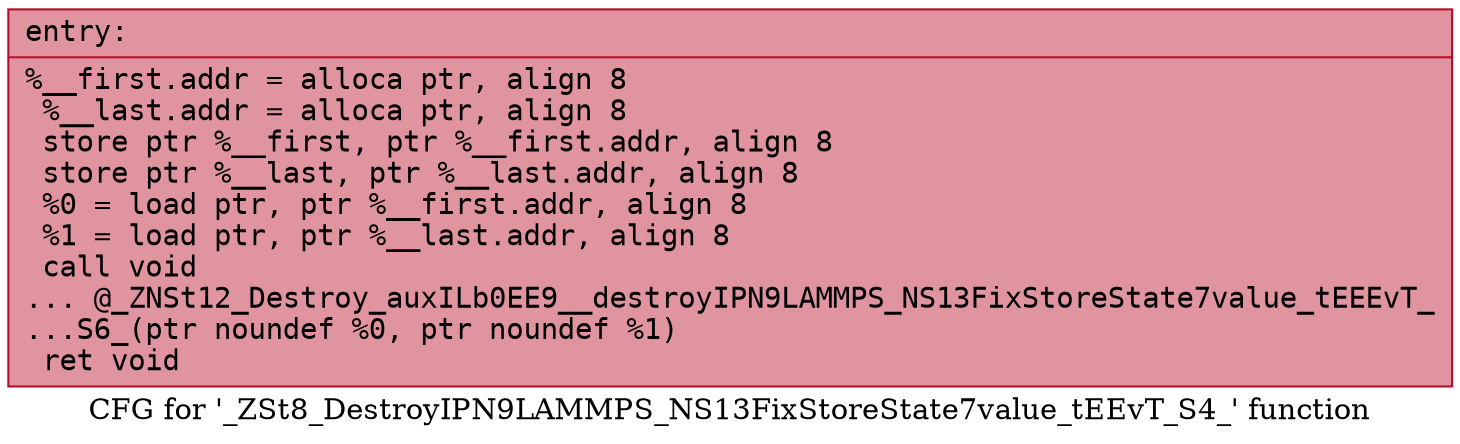 digraph "CFG for '_ZSt8_DestroyIPN9LAMMPS_NS13FixStoreState7value_tEEvT_S4_' function" {
	label="CFG for '_ZSt8_DestroyIPN9LAMMPS_NS13FixStoreState7value_tEEvT_S4_' function";

	Node0x55b564a93b50 [shape=record,color="#b70d28ff", style=filled, fillcolor="#b70d2870" fontname="Courier",label="{entry:\l|  %__first.addr = alloca ptr, align 8\l  %__last.addr = alloca ptr, align 8\l  store ptr %__first, ptr %__first.addr, align 8\l  store ptr %__last, ptr %__last.addr, align 8\l  %0 = load ptr, ptr %__first.addr, align 8\l  %1 = load ptr, ptr %__last.addr, align 8\l  call void\l... @_ZNSt12_Destroy_auxILb0EE9__destroyIPN9LAMMPS_NS13FixStoreState7value_tEEEvT_\l...S6_(ptr noundef %0, ptr noundef %1)\l  ret void\l}"];
}
